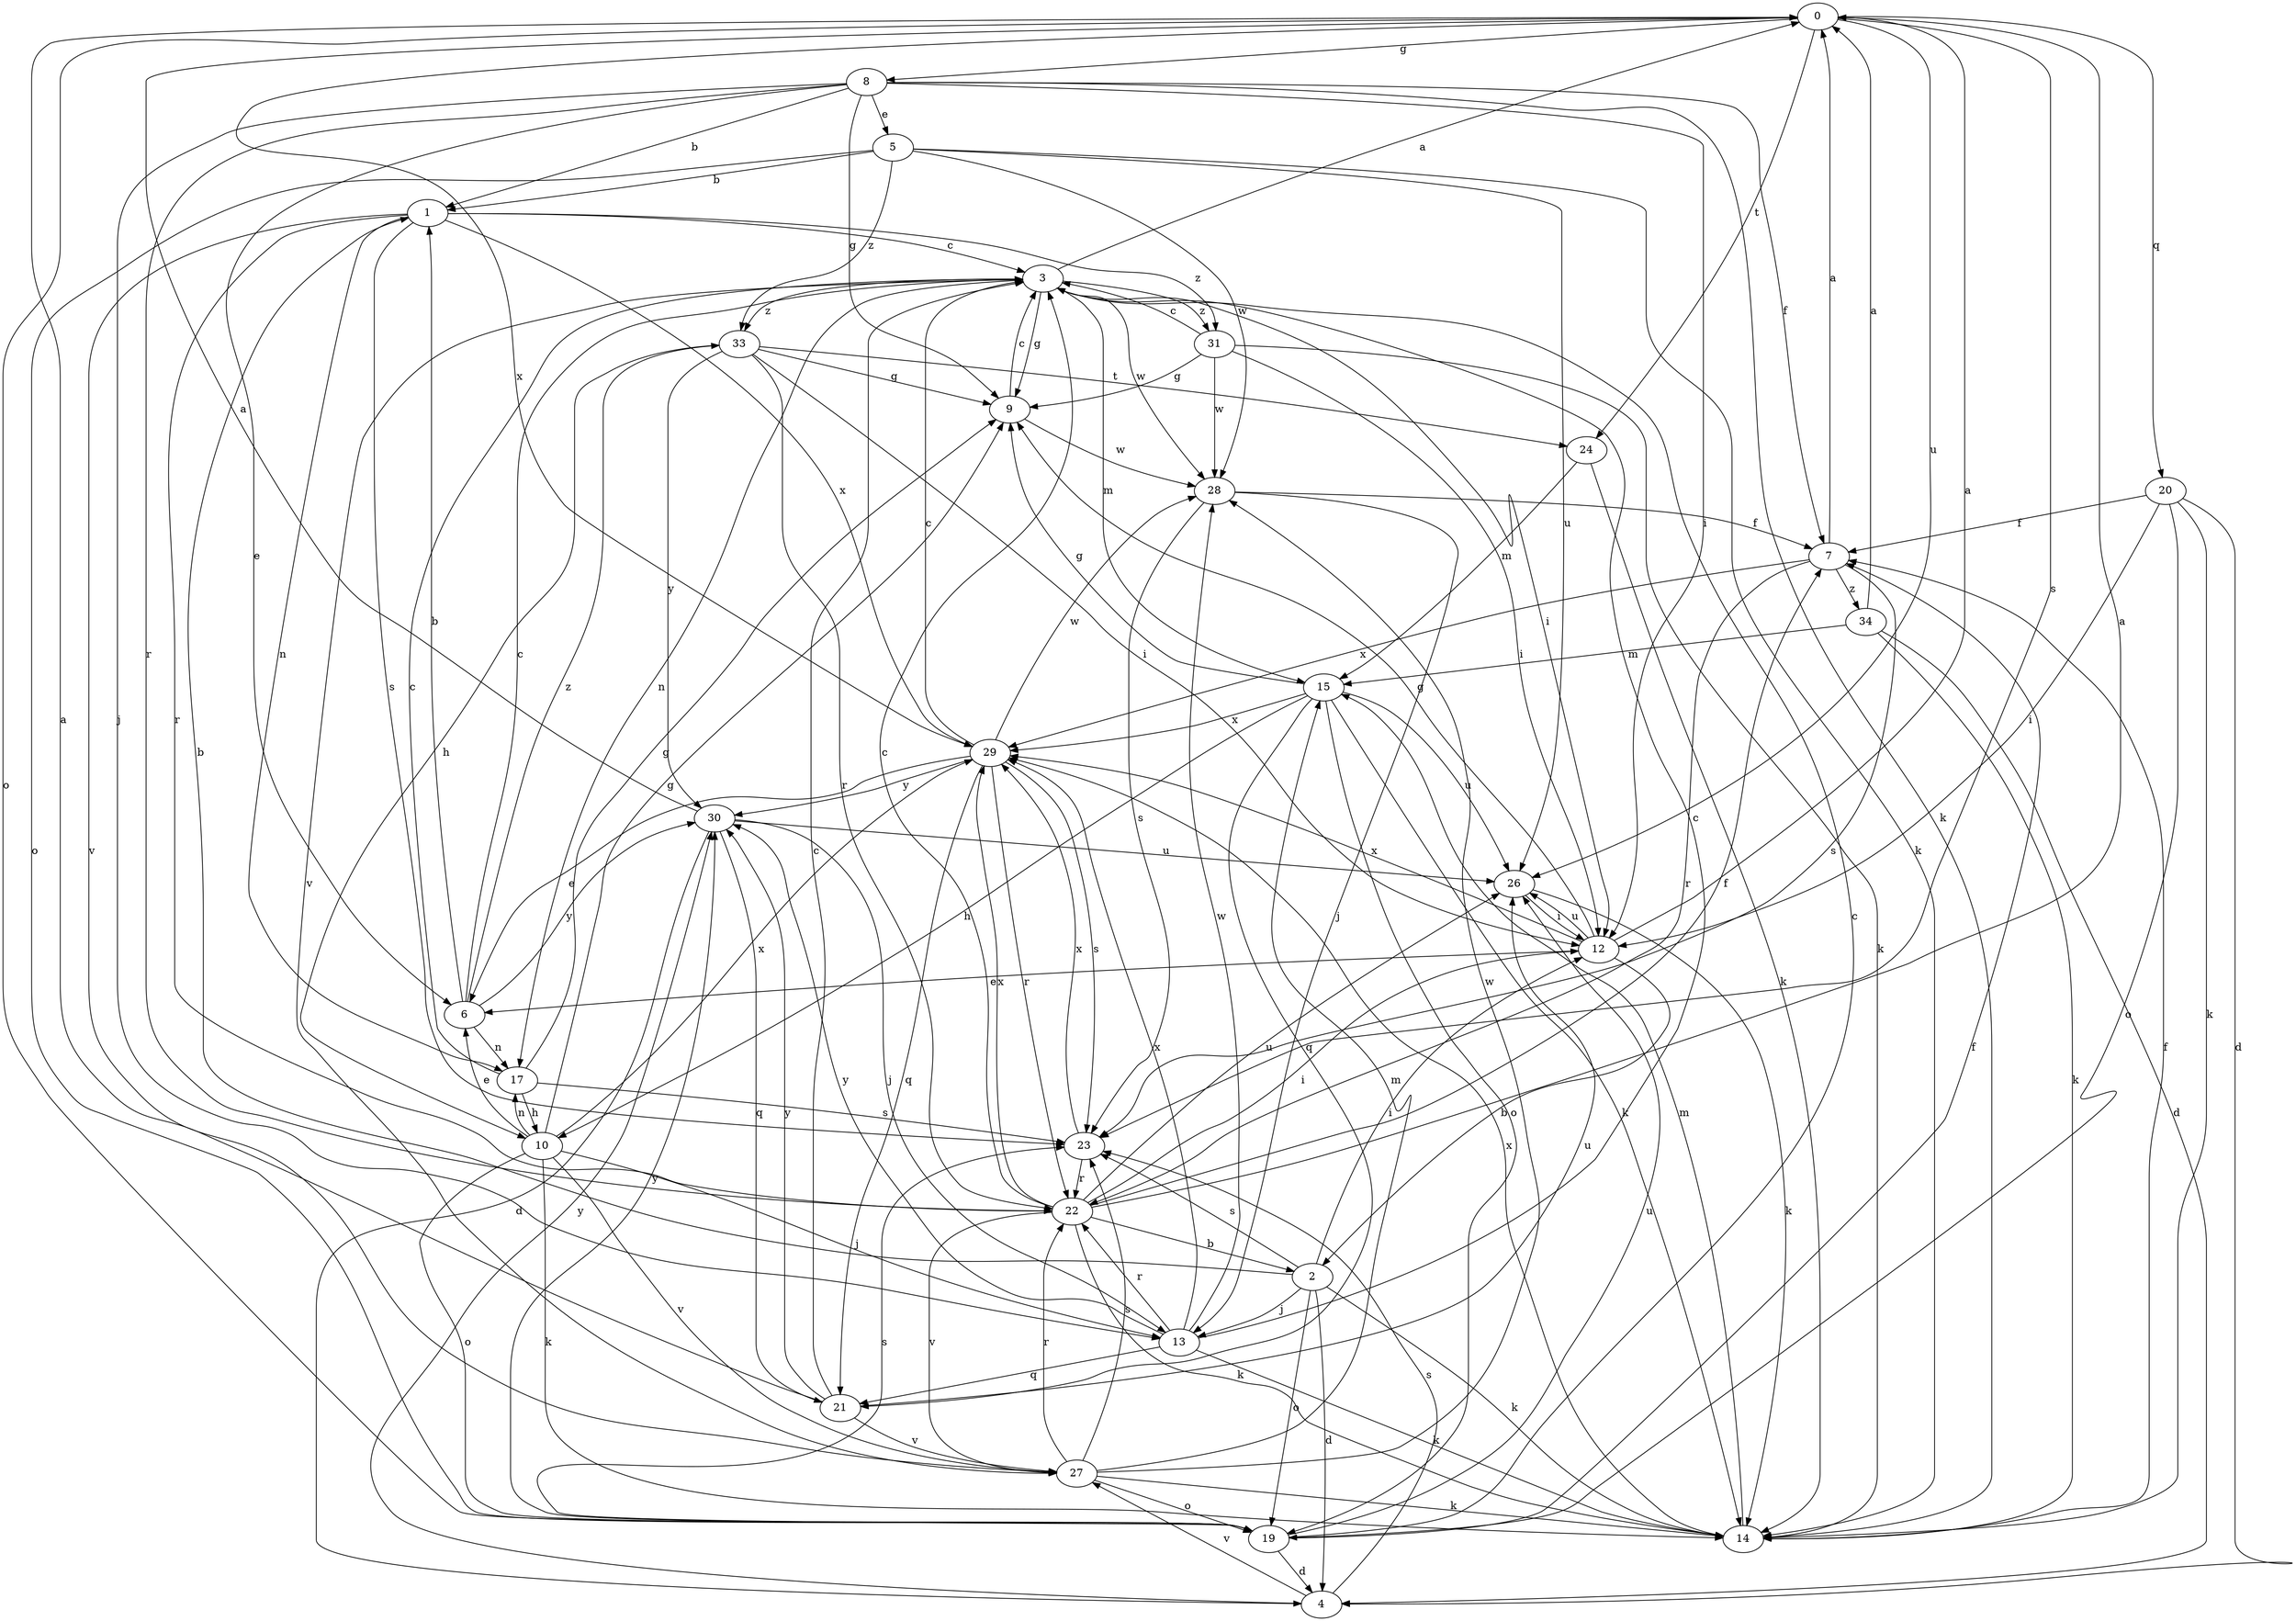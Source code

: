 strict digraph  {
0;
1;
2;
3;
4;
5;
6;
7;
8;
9;
10;
12;
13;
14;
15;
17;
19;
20;
21;
22;
23;
24;
26;
27;
28;
29;
30;
31;
33;
34;
0 -> 8  [label=g];
0 -> 19  [label=o];
0 -> 20  [label=q];
0 -> 23  [label=s];
0 -> 24  [label=t];
0 -> 26  [label=u];
0 -> 29  [label=x];
1 -> 3  [label=c];
1 -> 17  [label=n];
1 -> 22  [label=r];
1 -> 23  [label=s];
1 -> 27  [label=v];
1 -> 29  [label=x];
1 -> 31  [label=z];
2 -> 1  [label=b];
2 -> 4  [label=d];
2 -> 12  [label=i];
2 -> 13  [label=j];
2 -> 14  [label=k];
2 -> 19  [label=o];
2 -> 23  [label=s];
3 -> 0  [label=a];
3 -> 9  [label=g];
3 -> 12  [label=i];
3 -> 15  [label=m];
3 -> 17  [label=n];
3 -> 27  [label=v];
3 -> 28  [label=w];
3 -> 31  [label=z];
3 -> 33  [label=z];
4 -> 23  [label=s];
4 -> 27  [label=v];
4 -> 30  [label=y];
5 -> 1  [label=b];
5 -> 14  [label=k];
5 -> 19  [label=o];
5 -> 26  [label=u];
5 -> 28  [label=w];
5 -> 33  [label=z];
6 -> 1  [label=b];
6 -> 3  [label=c];
6 -> 17  [label=n];
6 -> 30  [label=y];
6 -> 33  [label=z];
7 -> 0  [label=a];
7 -> 22  [label=r];
7 -> 23  [label=s];
7 -> 29  [label=x];
7 -> 34  [label=z];
8 -> 1  [label=b];
8 -> 5  [label=e];
8 -> 6  [label=e];
8 -> 7  [label=f];
8 -> 9  [label=g];
8 -> 12  [label=i];
8 -> 13  [label=j];
8 -> 14  [label=k];
8 -> 22  [label=r];
9 -> 3  [label=c];
9 -> 28  [label=w];
10 -> 6  [label=e];
10 -> 9  [label=g];
10 -> 13  [label=j];
10 -> 14  [label=k];
10 -> 17  [label=n];
10 -> 19  [label=o];
10 -> 27  [label=v];
10 -> 29  [label=x];
12 -> 0  [label=a];
12 -> 2  [label=b];
12 -> 6  [label=e];
12 -> 9  [label=g];
12 -> 26  [label=u];
12 -> 29  [label=x];
13 -> 3  [label=c];
13 -> 14  [label=k];
13 -> 21  [label=q];
13 -> 22  [label=r];
13 -> 28  [label=w];
13 -> 29  [label=x];
13 -> 30  [label=y];
14 -> 7  [label=f];
14 -> 15  [label=m];
14 -> 29  [label=x];
15 -> 9  [label=g];
15 -> 10  [label=h];
15 -> 14  [label=k];
15 -> 19  [label=o];
15 -> 21  [label=q];
15 -> 26  [label=u];
15 -> 29  [label=x];
17 -> 3  [label=c];
17 -> 9  [label=g];
17 -> 10  [label=h];
17 -> 23  [label=s];
19 -> 3  [label=c];
19 -> 4  [label=d];
19 -> 7  [label=f];
19 -> 23  [label=s];
19 -> 26  [label=u];
19 -> 30  [label=y];
20 -> 4  [label=d];
20 -> 7  [label=f];
20 -> 12  [label=i];
20 -> 14  [label=k];
20 -> 19  [label=o];
21 -> 0  [label=a];
21 -> 3  [label=c];
21 -> 26  [label=u];
21 -> 27  [label=v];
21 -> 30  [label=y];
22 -> 0  [label=a];
22 -> 2  [label=b];
22 -> 3  [label=c];
22 -> 7  [label=f];
22 -> 12  [label=i];
22 -> 14  [label=k];
22 -> 26  [label=u];
22 -> 27  [label=v];
22 -> 29  [label=x];
23 -> 22  [label=r];
23 -> 29  [label=x];
24 -> 14  [label=k];
24 -> 15  [label=m];
26 -> 12  [label=i];
26 -> 14  [label=k];
27 -> 14  [label=k];
27 -> 15  [label=m];
27 -> 19  [label=o];
27 -> 22  [label=r];
27 -> 23  [label=s];
27 -> 28  [label=w];
28 -> 7  [label=f];
28 -> 13  [label=j];
28 -> 23  [label=s];
29 -> 3  [label=c];
29 -> 6  [label=e];
29 -> 21  [label=q];
29 -> 22  [label=r];
29 -> 23  [label=s];
29 -> 28  [label=w];
29 -> 30  [label=y];
30 -> 0  [label=a];
30 -> 4  [label=d];
30 -> 13  [label=j];
30 -> 21  [label=q];
30 -> 26  [label=u];
31 -> 3  [label=c];
31 -> 9  [label=g];
31 -> 12  [label=i];
31 -> 14  [label=k];
31 -> 28  [label=w];
33 -> 9  [label=g];
33 -> 10  [label=h];
33 -> 12  [label=i];
33 -> 22  [label=r];
33 -> 24  [label=t];
33 -> 30  [label=y];
34 -> 0  [label=a];
34 -> 4  [label=d];
34 -> 14  [label=k];
34 -> 15  [label=m];
}

